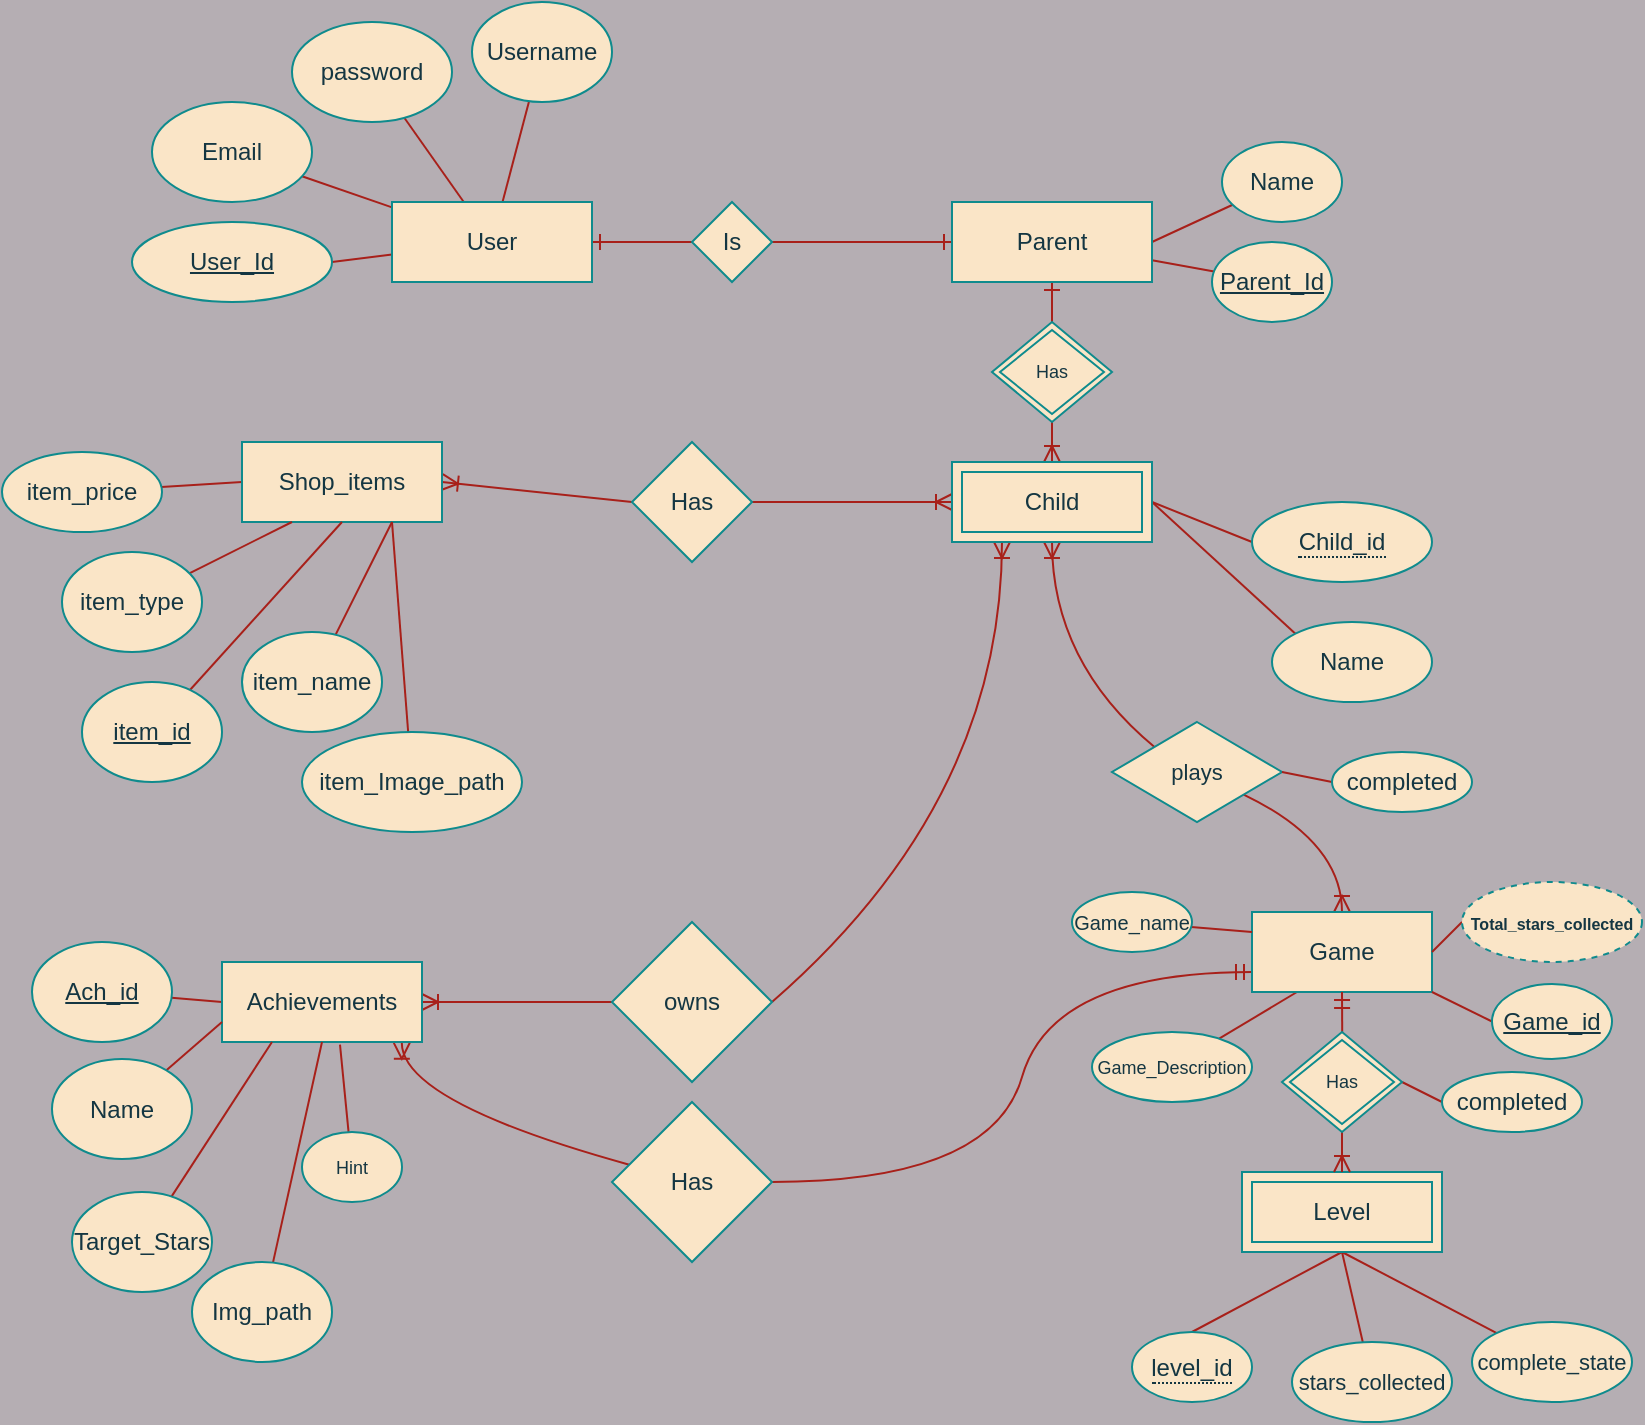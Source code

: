 <mxfile version="20.5.1" type="device"><diagram id="R2lEEEUBdFMjLlhIrx00" name="Page-1"><mxGraphModel dx="1421" dy="786" grid="1" gridSize="10" guides="1" tooltips="1" connect="1" arrows="1" fold="1" page="1" pageScale="1" pageWidth="850" pageHeight="1100" background="#B5AEB3" math="0" shadow="0" extFonts="Permanent Marker^https://fonts.googleapis.com/css?family=Permanent+Marker"><root><mxCell id="0"/><mxCell id="1" parent="0"/><mxCell id="LrDNY6gh-SelrB8s0ldX-5" value="" style="rounded=0;orthogonalLoop=1;jettySize=auto;html=1;endArrow=none;endFill=0;labelBackgroundColor=#DAD2D8;strokeColor=#A8201A;fontColor=#143642;curved=1;" edge="1" parent="1" source="LrDNY6gh-SelrB8s0ldX-3" target="LrDNY6gh-SelrB8s0ldX-4"><mxGeometry relative="1" as="geometry"/></mxCell><mxCell id="LrDNY6gh-SelrB8s0ldX-8" value="" style="rounded=0;orthogonalLoop=1;jettySize=auto;html=1;endArrow=none;endFill=0;labelBackgroundColor=#DAD2D8;strokeColor=#A8201A;fontColor=#143642;curved=1;" edge="1" parent="1" source="LrDNY6gh-SelrB8s0ldX-3" target="LrDNY6gh-SelrB8s0ldX-6"><mxGeometry relative="1" as="geometry"/></mxCell><mxCell id="LrDNY6gh-SelrB8s0ldX-10" value="" style="rounded=0;orthogonalLoop=1;jettySize=auto;html=1;endArrow=none;endFill=0;labelBackgroundColor=#DAD2D8;strokeColor=#A8201A;fontColor=#143642;curved=1;" edge="1" parent="1" source="LrDNY6gh-SelrB8s0ldX-3" target="LrDNY6gh-SelrB8s0ldX-9"><mxGeometry relative="1" as="geometry"/></mxCell><mxCell id="LrDNY6gh-SelrB8s0ldX-12" value="" style="rounded=0;orthogonalLoop=1;jettySize=auto;html=1;exitX=1;exitY=0.5;exitDx=0;exitDy=0;endArrow=none;endFill=0;labelBackgroundColor=#DAD2D8;strokeColor=#A8201A;fontColor=#143642;curved=1;" edge="1" parent="1" source="LrDNY6gh-SelrB8s0ldX-15" target="LrDNY6gh-SelrB8s0ldX-11"><mxGeometry relative="1" as="geometry"/></mxCell><mxCell id="LrDNY6gh-SelrB8s0ldX-19" style="edgeStyle=none;rounded=0;orthogonalLoop=1;jettySize=auto;html=1;entryX=1;entryY=0.5;entryDx=0;entryDy=0;endArrow=none;endFill=0;labelBackgroundColor=#DAD2D8;strokeColor=#A8201A;fontColor=#143642;curved=1;" edge="1" parent="1" source="LrDNY6gh-SelrB8s0ldX-3" target="LrDNY6gh-SelrB8s0ldX-16"><mxGeometry relative="1" as="geometry"/></mxCell><mxCell id="LrDNY6gh-SelrB8s0ldX-98" style="edgeStyle=none;rounded=0;orthogonalLoop=1;jettySize=auto;html=1;exitX=1;exitY=0.5;exitDx=0;exitDy=0;entryX=0;entryY=0.5;entryDx=0;entryDy=0;fontSize=11;startArrow=ERone;startFill=0;endArrow=none;endFill=0;labelBackgroundColor=#DAD2D8;strokeColor=#A8201A;fontColor=#143642;curved=1;" edge="1" parent="1" source="LrDNY6gh-SelrB8s0ldX-3" target="LrDNY6gh-SelrB8s0ldX-95"><mxGeometry relative="1" as="geometry"/></mxCell><mxCell id="LrDNY6gh-SelrB8s0ldX-3" value="User" style="whiteSpace=wrap;html=1;align=center;rounded=0;fillColor=#FAE5C7;strokeColor=#0F8B8D;fontColor=#143642;" vertex="1" parent="1"><mxGeometry x="200" y="110" width="100" height="40" as="geometry"/></mxCell><mxCell id="LrDNY6gh-SelrB8s0ldX-4" value="Username" style="ellipse;whiteSpace=wrap;html=1;rounded=0;fillColor=#FAE5C7;strokeColor=#0F8B8D;fontColor=#143642;" vertex="1" parent="1"><mxGeometry x="240" y="10" width="70" height="50" as="geometry"/></mxCell><mxCell id="LrDNY6gh-SelrB8s0ldX-6" value="password" style="ellipse;whiteSpace=wrap;html=1;rounded=0;fillColor=#FAE5C7;strokeColor=#0F8B8D;fontColor=#143642;" vertex="1" parent="1"><mxGeometry x="150" y="20" width="80" height="50" as="geometry"/></mxCell><mxCell id="LrDNY6gh-SelrB8s0ldX-9" value="Email" style="ellipse;whiteSpace=wrap;html=1;rounded=0;fillColor=#FAE5C7;strokeColor=#0F8B8D;fontColor=#143642;" vertex="1" parent="1"><mxGeometry x="80" y="60" width="80" height="50" as="geometry"/></mxCell><mxCell id="LrDNY6gh-SelrB8s0ldX-11" value="Name" style="ellipse;whiteSpace=wrap;html=1;rounded=0;fillColor=#FAE5C7;strokeColor=#0F8B8D;fontColor=#143642;" vertex="1" parent="1"><mxGeometry x="615" y="80" width="60" height="40" as="geometry"/></mxCell><mxCell id="LrDNY6gh-SelrB8s0ldX-18" value="" style="edgeStyle=none;rounded=0;orthogonalLoop=1;jettySize=auto;html=1;endArrow=none;endFill=0;labelBackgroundColor=#DAD2D8;strokeColor=#A8201A;fontColor=#143642;curved=1;" edge="1" parent="1" source="LrDNY6gh-SelrB8s0ldX-15" target="LrDNY6gh-SelrB8s0ldX-20"><mxGeometry relative="1" as="geometry"><mxPoint x="650.0" y="130" as="targetPoint"/></mxGeometry></mxCell><mxCell id="LrDNY6gh-SelrB8s0ldX-96" value="" style="edgeStyle=none;rounded=0;orthogonalLoop=1;jettySize=auto;html=1;fontSize=11;startArrow=ERone;startFill=0;endArrow=none;endFill=0;labelBackgroundColor=#DAD2D8;strokeColor=#A8201A;fontColor=#143642;curved=1;" edge="1" parent="1" source="LrDNY6gh-SelrB8s0ldX-15" target="LrDNY6gh-SelrB8s0ldX-95"><mxGeometry relative="1" as="geometry"/></mxCell><mxCell id="LrDNY6gh-SelrB8s0ldX-100" value="" style="edgeStyle=none;rounded=0;orthogonalLoop=1;jettySize=auto;html=1;fontSize=11;startArrow=ERone;startFill=0;endArrow=none;endFill=0;entryX=0.5;entryY=0;entryDx=0;entryDy=0;labelBackgroundColor=#DAD2D8;strokeColor=#A8201A;fontColor=#143642;curved=1;" edge="1" parent="1" source="LrDNY6gh-SelrB8s0ldX-15" target="LrDNY6gh-SelrB8s0ldX-122"><mxGeometry relative="1" as="geometry"><mxPoint x="530" y="170.0" as="targetPoint"/></mxGeometry></mxCell><mxCell id="LrDNY6gh-SelrB8s0ldX-15" value="Parent" style="whiteSpace=wrap;html=1;align=center;rounded=0;fillColor=#FAE5C7;strokeColor=#0F8B8D;fontColor=#143642;" vertex="1" parent="1"><mxGeometry x="480" y="110" width="100" height="40" as="geometry"/></mxCell><mxCell id="LrDNY6gh-SelrB8s0ldX-16" value="User_Id" style="ellipse;whiteSpace=wrap;html=1;align=center;fontStyle=4;rounded=0;fillColor=#FAE5C7;strokeColor=#0F8B8D;fontColor=#143642;" vertex="1" parent="1"><mxGeometry x="70" y="120" width="100" height="40" as="geometry"/></mxCell><mxCell id="LrDNY6gh-SelrB8s0ldX-20" value="Parent_Id" style="ellipse;whiteSpace=wrap;html=1;align=center;fontStyle=4;rounded=0;fillColor=#FAE5C7;strokeColor=#0F8B8D;fontColor=#143642;" vertex="1" parent="1"><mxGeometry x="610" y="130" width="60" height="40" as="geometry"/></mxCell><mxCell id="LrDNY6gh-SelrB8s0ldX-24" style="edgeStyle=none;rounded=0;orthogonalLoop=1;jettySize=auto;html=1;exitX=1;exitY=0.5;exitDx=0;exitDy=0;entryX=0;entryY=0.5;entryDx=0;entryDy=0;endArrow=none;endFill=0;labelBackgroundColor=#DAD2D8;strokeColor=#A8201A;fontColor=#143642;curved=1;" edge="1" parent="1" source="LrDNY6gh-SelrB8s0ldX-21" target="LrDNY6gh-SelrB8s0ldX-25"><mxGeometry relative="1" as="geometry"><mxPoint x="620.0" y="280" as="targetPoint"/></mxGeometry></mxCell><mxCell id="LrDNY6gh-SelrB8s0ldX-28" style="edgeStyle=none;rounded=0;orthogonalLoop=1;jettySize=auto;html=1;exitX=1;exitY=0.5;exitDx=0;exitDy=0;entryX=0;entryY=0;entryDx=0;entryDy=0;endArrow=none;endFill=0;labelBackgroundColor=#DAD2D8;strokeColor=#A8201A;fontColor=#143642;curved=1;" edge="1" parent="1" source="LrDNY6gh-SelrB8s0ldX-21" target="LrDNY6gh-SelrB8s0ldX-26"><mxGeometry relative="1" as="geometry"/></mxCell><mxCell id="LrDNY6gh-SelrB8s0ldX-94" style="edgeStyle=none;rounded=0;orthogonalLoop=1;jettySize=auto;html=1;exitX=0.5;exitY=1;exitDx=0;exitDy=0;fontSize=11;startArrow=ERoneToMany;startFill=0;endArrow=none;endFill=0;entryX=0;entryY=0;entryDx=0;entryDy=0;labelBackgroundColor=#DAD2D8;strokeColor=#A8201A;fontColor=#143642;curved=1;" edge="1" parent="1" source="LrDNY6gh-SelrB8s0ldX-21" target="LrDNY6gh-SelrB8s0ldX-89"><mxGeometry relative="1" as="geometry"><mxPoint x="560" y="380" as="targetPoint"/><Array as="points"><mxPoint x="530" y="340"/></Array></mxGeometry></mxCell><mxCell id="LrDNY6gh-SelrB8s0ldX-102" style="edgeStyle=none;rounded=0;orthogonalLoop=1;jettySize=auto;html=1;exitX=0.5;exitY=0;exitDx=0;exitDy=0;entryX=0.5;entryY=1;entryDx=0;entryDy=0;fontSize=11;startArrow=ERoneToMany;startFill=0;endArrow=none;endFill=0;labelBackgroundColor=#DAD2D8;strokeColor=#A8201A;fontColor=#143642;curved=1;" edge="1" parent="1" source="LrDNY6gh-SelrB8s0ldX-21" target="LrDNY6gh-SelrB8s0ldX-122"><mxGeometry relative="1" as="geometry"><mxPoint x="530" y="220.0" as="targetPoint"/></mxGeometry></mxCell><mxCell id="LrDNY6gh-SelrB8s0ldX-106" style="edgeStyle=none;rounded=0;orthogonalLoop=1;jettySize=auto;html=1;entryX=1;entryY=0.5;entryDx=0;entryDy=0;fontSize=11;startArrow=ERoneToMany;startFill=0;endArrow=none;endFill=0;exitX=0.25;exitY=1;exitDx=0;exitDy=0;labelBackgroundColor=#DAD2D8;strokeColor=#A8201A;fontColor=#143642;curved=1;" edge="1" parent="1" source="LrDNY6gh-SelrB8s0ldX-21" target="LrDNY6gh-SelrB8s0ldX-104"><mxGeometry relative="1" as="geometry"><Array as="points"><mxPoint x="505" y="410"/></Array></mxGeometry></mxCell><mxCell id="LrDNY6gh-SelrB8s0ldX-118" value="" style="edgeStyle=none;rounded=0;orthogonalLoop=1;jettySize=auto;html=1;fontSize=9;startArrow=ERoneToMany;startFill=0;endArrow=none;endFill=0;labelBackgroundColor=#DAD2D8;strokeColor=#A8201A;fontColor=#143642;curved=1;" edge="1" parent="1" source="LrDNY6gh-SelrB8s0ldX-21" target="LrDNY6gh-SelrB8s0ldX-117"><mxGeometry relative="1" as="geometry"/></mxCell><mxCell id="LrDNY6gh-SelrB8s0ldX-21" value="Child" style="shape=ext;margin=3;double=1;whiteSpace=wrap;html=1;align=center;rounded=0;fillColor=#FAE5C7;strokeColor=#0F8B8D;fontColor=#143642;" vertex="1" parent="1"><mxGeometry x="480" y="240" width="100" height="40" as="geometry"/></mxCell><mxCell id="LrDNY6gh-SelrB8s0ldX-25" value="&lt;span style=&quot;border-bottom: 1px dotted&quot;&gt;Child_id&lt;/span&gt;" style="ellipse;whiteSpace=wrap;html=1;align=center;rounded=0;fillColor=#FAE5C7;strokeColor=#0F8B8D;fontColor=#143642;" vertex="1" parent="1"><mxGeometry x="630" y="260" width="90" height="40" as="geometry"/></mxCell><mxCell id="LrDNY6gh-SelrB8s0ldX-26" value="Name" style="ellipse;whiteSpace=wrap;html=1;rounded=0;fillColor=#FAE5C7;strokeColor=#0F8B8D;fontColor=#143642;" vertex="1" parent="1"><mxGeometry x="640" y="320" width="80" height="40" as="geometry"/></mxCell><mxCell id="LrDNY6gh-SelrB8s0ldX-29" style="edgeStyle=none;rounded=0;orthogonalLoop=1;jettySize=auto;html=1;exitX=1;exitY=0.5;exitDx=0;exitDy=0;labelBackgroundColor=#DAD2D8;strokeColor=#A8201A;fontColor=#143642;curved=1;" edge="1" parent="1" source="LrDNY6gh-SelrB8s0ldX-25" target="LrDNY6gh-SelrB8s0ldX-25"><mxGeometry relative="1" as="geometry"/></mxCell><mxCell id="LrDNY6gh-SelrB8s0ldX-32" value="" style="edgeStyle=none;rounded=0;orthogonalLoop=1;jettySize=auto;html=1;endArrow=none;endFill=0;exitX=0;exitY=0.5;exitDx=0;exitDy=0;labelBackgroundColor=#DAD2D8;strokeColor=#A8201A;fontColor=#143642;curved=1;" edge="1" parent="1" source="LrDNY6gh-SelrB8s0ldX-30" target="LrDNY6gh-SelrB8s0ldX-31"><mxGeometry relative="1" as="geometry"/></mxCell><mxCell id="LrDNY6gh-SelrB8s0ldX-105" value="" style="edgeStyle=none;rounded=0;orthogonalLoop=1;jettySize=auto;html=1;fontSize=11;startArrow=ERoneToMany;startFill=0;endArrow=none;endFill=0;labelBackgroundColor=#DAD2D8;strokeColor=#A8201A;fontColor=#143642;curved=1;" edge="1" parent="1" source="LrDNY6gh-SelrB8s0ldX-30" target="LrDNY6gh-SelrB8s0ldX-104"><mxGeometry relative="1" as="geometry"/></mxCell><mxCell id="LrDNY6gh-SelrB8s0ldX-109" value="" style="edgeStyle=none;rounded=0;orthogonalLoop=1;jettySize=auto;html=1;fontSize=11;startArrow=ERoneToMany;startFill=0;endArrow=none;endFill=0;exitX=0.899;exitY=1.01;exitDx=0;exitDy=0;exitPerimeter=0;labelBackgroundColor=#DAD2D8;strokeColor=#A8201A;fontColor=#143642;curved=1;" edge="1" parent="1" source="LrDNY6gh-SelrB8s0ldX-30" target="LrDNY6gh-SelrB8s0ldX-108"><mxGeometry relative="1" as="geometry"><Array as="points"><mxPoint x="205" y="560"/></Array></mxGeometry></mxCell><mxCell id="LrDNY6gh-SelrB8s0ldX-30" value="Achievements" style="whiteSpace=wrap;html=1;align=center;flipH=0;flipV=0;rounded=0;fillColor=#FAE5C7;strokeColor=#0F8B8D;fontColor=#143642;" vertex="1" parent="1"><mxGeometry x="115" y="490" width="100" height="40" as="geometry"/></mxCell><mxCell id="LrDNY6gh-SelrB8s0ldX-31" value="Ach_id" style="ellipse;whiteSpace=wrap;html=1;fontStyle=4;flipH=0;flipV=0;rounded=0;fillColor=#FAE5C7;strokeColor=#0F8B8D;fontColor=#143642;" vertex="1" parent="1"><mxGeometry x="20" y="480" width="70" height="50" as="geometry"/></mxCell><mxCell id="LrDNY6gh-SelrB8s0ldX-33" value="" style="edgeStyle=none;rounded=0;orthogonalLoop=1;jettySize=auto;html=1;exitX=0;exitY=0.75;exitDx=0;exitDy=0;endArrow=none;endFill=0;labelBackgroundColor=#DAD2D8;strokeColor=#A8201A;fontColor=#143642;curved=1;" edge="1" parent="1" target="LrDNY6gh-SelrB8s0ldX-34" source="LrDNY6gh-SelrB8s0ldX-30"><mxGeometry relative="1" as="geometry"><mxPoint x="185" y="575.556" as="sourcePoint"/></mxGeometry></mxCell><mxCell id="LrDNY6gh-SelrB8s0ldX-34" value="Name" style="ellipse;whiteSpace=wrap;html=1;flipH=0;flipV=0;rounded=0;fillColor=#FAE5C7;strokeColor=#0F8B8D;fontColor=#143642;" vertex="1" parent="1"><mxGeometry x="30" y="538.5" width="70" height="50" as="geometry"/></mxCell><mxCell id="LrDNY6gh-SelrB8s0ldX-35" value="" style="edgeStyle=none;rounded=0;orthogonalLoop=1;jettySize=auto;html=1;exitX=0.59;exitY=1.033;exitDx=0;exitDy=0;exitPerimeter=0;endArrow=none;endFill=0;labelBackgroundColor=#DAD2D8;strokeColor=#A8201A;fontColor=#143642;curved=1;" edge="1" parent="1" target="LrDNY6gh-SelrB8s0ldX-36" source="LrDNY6gh-SelrB8s0ldX-30"><mxGeometry relative="1" as="geometry"><mxPoint x="94.24" y="540.872" as="sourcePoint"/></mxGeometry></mxCell><mxCell id="LrDNY6gh-SelrB8s0ldX-36" value="Hint" style="ellipse;whiteSpace=wrap;html=1;flipH=0;flipV=0;fontSize=9;rounded=0;fillColor=#FAE5C7;strokeColor=#0F8B8D;fontColor=#143642;" vertex="1" parent="1"><mxGeometry x="155" y="575" width="50" height="35" as="geometry"/></mxCell><mxCell id="LrDNY6gh-SelrB8s0ldX-37" value="" style="edgeStyle=none;rounded=0;orthogonalLoop=1;jettySize=auto;html=1;exitX=0.5;exitY=1;exitDx=0;exitDy=0;endArrow=none;endFill=0;labelBackgroundColor=#DAD2D8;strokeColor=#A8201A;fontColor=#143642;curved=1;" edge="1" parent="1" target="LrDNY6gh-SelrB8s0ldX-38" source="LrDNY6gh-SelrB8s0ldX-30"><mxGeometry relative="1" as="geometry"><mxPoint x="5" y="595.556" as="sourcePoint"/></mxGeometry></mxCell><mxCell id="LrDNY6gh-SelrB8s0ldX-38" value="Img_path" style="ellipse;whiteSpace=wrap;html=1;flipH=0;flipV=0;rounded=0;fillColor=#FAE5C7;strokeColor=#0F8B8D;fontColor=#143642;" vertex="1" parent="1"><mxGeometry x="100" y="640" width="70" height="50" as="geometry"/></mxCell><mxCell id="LrDNY6gh-SelrB8s0ldX-39" value="" style="edgeStyle=none;rounded=0;orthogonalLoop=1;jettySize=auto;html=1;exitX=0.25;exitY=1;exitDx=0;exitDy=0;endArrow=none;endFill=0;labelBackgroundColor=#DAD2D8;strokeColor=#A8201A;fontColor=#143642;curved=1;" edge="1" parent="1" target="LrDNY6gh-SelrB8s0ldX-40" source="LrDNY6gh-SelrB8s0ldX-30"><mxGeometry relative="1" as="geometry"><mxPoint x="-10" y="575.556" as="sourcePoint"/></mxGeometry></mxCell><mxCell id="LrDNY6gh-SelrB8s0ldX-40" value="Target_Stars" style="ellipse;whiteSpace=wrap;html=1;flipH=0;flipV=0;rounded=0;fillColor=#FAE5C7;strokeColor=#0F8B8D;fontColor=#143642;" vertex="1" parent="1"><mxGeometry x="40" y="605" width="70" height="50" as="geometry"/></mxCell><mxCell id="LrDNY6gh-SelrB8s0ldX-53" style="edgeStyle=none;rounded=0;orthogonalLoop=1;jettySize=auto;html=1;exitX=0;exitY=0.5;exitDx=0;exitDy=0;endArrow=none;endFill=0;labelBackgroundColor=#DAD2D8;strokeColor=#A8201A;fontColor=#143642;curved=1;" edge="1" parent="1" source="LrDNY6gh-SelrB8s0ldX-43" target="LrDNY6gh-SelrB8s0ldX-52"><mxGeometry relative="1" as="geometry"/></mxCell><mxCell id="LrDNY6gh-SelrB8s0ldX-119" style="edgeStyle=none;rounded=0;orthogonalLoop=1;jettySize=auto;html=1;exitX=1;exitY=0.5;exitDx=0;exitDy=0;entryX=0;entryY=0.5;entryDx=0;entryDy=0;fontSize=9;startArrow=ERoneToMany;startFill=0;endArrow=none;endFill=0;labelBackgroundColor=#DAD2D8;strokeColor=#A8201A;fontColor=#143642;curved=1;" edge="1" parent="1" source="LrDNY6gh-SelrB8s0ldX-43" target="LrDNY6gh-SelrB8s0ldX-117"><mxGeometry relative="1" as="geometry"/></mxCell><mxCell id="LrDNY6gh-SelrB8s0ldX-43" value="Shop_items" style="whiteSpace=wrap;html=1;align=center;rounded=0;fillColor=#FAE5C7;strokeColor=#0F8B8D;fontColor=#143642;" vertex="1" parent="1"><mxGeometry x="125" y="230" width="100" height="40" as="geometry"/></mxCell><mxCell id="LrDNY6gh-SelrB8s0ldX-44" value="" style="edgeStyle=none;rounded=0;orthogonalLoop=1;jettySize=auto;html=1;exitX=0.5;exitY=1;exitDx=0;exitDy=0;endArrow=none;endFill=0;labelBackgroundColor=#DAD2D8;strokeColor=#A8201A;fontColor=#143642;curved=1;" edge="1" parent="1" target="LrDNY6gh-SelrB8s0ldX-45" source="LrDNY6gh-SelrB8s0ldX-43"><mxGeometry relative="1" as="geometry"><mxPoint x="105" y="330.556" as="sourcePoint"/></mxGeometry></mxCell><mxCell id="LrDNY6gh-SelrB8s0ldX-45" value="&lt;u&gt;item_id&lt;/u&gt;" style="ellipse;whiteSpace=wrap;html=1;rounded=0;fillColor=#FAE5C7;strokeColor=#0F8B8D;fontColor=#143642;" vertex="1" parent="1"><mxGeometry x="45" y="350" width="70" height="50" as="geometry"/></mxCell><mxCell id="LrDNY6gh-SelrB8s0ldX-46" value="" style="edgeStyle=none;rounded=0;orthogonalLoop=1;jettySize=auto;html=1;exitX=0.25;exitY=1;exitDx=0;exitDy=0;endArrow=none;endFill=0;labelBackgroundColor=#DAD2D8;strokeColor=#A8201A;fontColor=#143642;curved=1;" edge="1" parent="1" target="LrDNY6gh-SelrB8s0ldX-47" source="LrDNY6gh-SelrB8s0ldX-43"><mxGeometry relative="1" as="geometry"><mxPoint x="125.0" y="270" as="sourcePoint"/></mxGeometry></mxCell><mxCell id="LrDNY6gh-SelrB8s0ldX-47" value="item_type" style="ellipse;whiteSpace=wrap;html=1;rounded=0;fillColor=#FAE5C7;strokeColor=#0F8B8D;fontColor=#143642;" vertex="1" parent="1"><mxGeometry x="35" y="285" width="70" height="50" as="geometry"/></mxCell><mxCell id="LrDNY6gh-SelrB8s0ldX-48" value="" style="edgeStyle=none;rounded=0;orthogonalLoop=1;jettySize=auto;html=1;exitX=0.75;exitY=1;exitDx=0;exitDy=0;endArrow=none;endFill=0;labelBackgroundColor=#DAD2D8;strokeColor=#A8201A;fontColor=#143642;curved=1;" edge="1" parent="1" target="LrDNY6gh-SelrB8s0ldX-49" source="LrDNY6gh-SelrB8s0ldX-43"><mxGeometry relative="1" as="geometry"><mxPoint x="215.0" y="270" as="sourcePoint"/></mxGeometry></mxCell><mxCell id="LrDNY6gh-SelrB8s0ldX-49" value="item_name" style="ellipse;whiteSpace=wrap;html=1;rounded=0;fillColor=#FAE5C7;strokeColor=#0F8B8D;fontColor=#143642;" vertex="1" parent="1"><mxGeometry x="125" y="325" width="70" height="50" as="geometry"/></mxCell><mxCell id="LrDNY6gh-SelrB8s0ldX-50" value="" style="edgeStyle=none;rounded=0;orthogonalLoop=1;jettySize=auto;html=1;exitX=0.75;exitY=1;exitDx=0;exitDy=0;endArrow=none;endFill=0;labelBackgroundColor=#DAD2D8;strokeColor=#A8201A;fontColor=#143642;curved=1;" edge="1" parent="1" target="LrDNY6gh-SelrB8s0ldX-51" source="LrDNY6gh-SelrB8s0ldX-43"><mxGeometry relative="1" as="geometry"><mxPoint x="225.0" y="270" as="sourcePoint"/></mxGeometry></mxCell><mxCell id="LrDNY6gh-SelrB8s0ldX-51" value="item_Image_path" style="ellipse;whiteSpace=wrap;html=1;rounded=0;fillColor=#FAE5C7;strokeColor=#0F8B8D;fontColor=#143642;" vertex="1" parent="1"><mxGeometry x="155" y="375" width="110" height="50" as="geometry"/></mxCell><mxCell id="LrDNY6gh-SelrB8s0ldX-52" value="item_price" style="ellipse;whiteSpace=wrap;html=1;rounded=0;fillColor=#FAE5C7;strokeColor=#0F8B8D;fontColor=#143642;" vertex="1" parent="1"><mxGeometry x="5" y="235" width="80" height="40" as="geometry"/></mxCell><mxCell id="LrDNY6gh-SelrB8s0ldX-82" style="edgeStyle=none;rounded=0;orthogonalLoop=1;jettySize=auto;html=1;exitX=0.25;exitY=1;exitDx=0;exitDy=0;endArrow=none;endFill=0;labelBackgroundColor=#DAD2D8;strokeColor=#A8201A;fontColor=#143642;curved=1;" edge="1" parent="1" source="LrDNY6gh-SelrB8s0ldX-54" target="LrDNY6gh-SelrB8s0ldX-81"><mxGeometry relative="1" as="geometry"/></mxCell><mxCell id="LrDNY6gh-SelrB8s0ldX-93" value="" style="edgeStyle=none;rounded=0;orthogonalLoop=1;jettySize=auto;html=1;fontSize=11;startArrow=ERoneToMany;startFill=0;endArrow=none;endFill=0;labelBackgroundColor=#DAD2D8;strokeColor=#A8201A;fontColor=#143642;curved=1;" edge="1" parent="1" source="LrDNY6gh-SelrB8s0ldX-54" target="LrDNY6gh-SelrB8s0ldX-89"><mxGeometry relative="1" as="geometry"><Array as="points"><mxPoint x="675" y="430"/></Array></mxGeometry></mxCell><mxCell id="LrDNY6gh-SelrB8s0ldX-113" style="edgeStyle=none;rounded=0;orthogonalLoop=1;jettySize=auto;html=1;exitX=0;exitY=0.75;exitDx=0;exitDy=0;entryX=1;entryY=0.5;entryDx=0;entryDy=0;fontSize=9;startArrow=ERmandOne;startFill=0;endArrow=none;endFill=0;labelBackgroundColor=#DAD2D8;strokeColor=#A8201A;fontColor=#143642;curved=1;" edge="1" parent="1" source="LrDNY6gh-SelrB8s0ldX-54" target="LrDNY6gh-SelrB8s0ldX-108"><mxGeometry relative="1" as="geometry"><Array as="points"><mxPoint x="530" y="495"/><mxPoint x="500" y="600"/></Array></mxGeometry></mxCell><mxCell id="LrDNY6gh-SelrB8s0ldX-54" value="Game" style="whiteSpace=wrap;html=1;align=center;rounded=0;fillColor=#FAE5C7;strokeColor=#0F8B8D;fontColor=#143642;" vertex="1" parent="1"><mxGeometry x="630" y="465" width="90" height="40" as="geometry"/></mxCell><mxCell id="LrDNY6gh-SelrB8s0ldX-60" style="edgeStyle=none;rounded=0;orthogonalLoop=1;jettySize=auto;html=1;exitX=0.5;exitY=1;exitDx=0;exitDy=0;entryX=0.5;entryY=0;entryDx=0;entryDy=0;endArrow=none;endFill=0;labelBackgroundColor=#DAD2D8;strokeColor=#A8201A;fontColor=#143642;curved=1;" edge="1" parent="1" source="LrDNY6gh-SelrB8s0ldX-56" target="LrDNY6gh-SelrB8s0ldX-59"><mxGeometry relative="1" as="geometry"/></mxCell><mxCell id="LrDNY6gh-SelrB8s0ldX-62" style="edgeStyle=none;rounded=0;orthogonalLoop=1;jettySize=auto;html=1;exitX=0.5;exitY=1;exitDx=0;exitDy=0;endArrow=none;endFill=0;labelBackgroundColor=#DAD2D8;strokeColor=#A8201A;fontColor=#143642;curved=1;" edge="1" parent="1" source="LrDNY6gh-SelrB8s0ldX-56" target="LrDNY6gh-SelrB8s0ldX-61"><mxGeometry relative="1" as="geometry"/></mxCell><mxCell id="LrDNY6gh-SelrB8s0ldX-73" style="edgeStyle=none;rounded=0;orthogonalLoop=1;jettySize=auto;html=1;exitX=0.5;exitY=1;exitDx=0;exitDy=0;endArrow=none;endFill=0;labelBackgroundColor=#DAD2D8;strokeColor=#A8201A;fontColor=#143642;curved=1;" edge="1" parent="1" source="LrDNY6gh-SelrB8s0ldX-56" target="LrDNY6gh-SelrB8s0ldX-64"><mxGeometry relative="1" as="geometry"/></mxCell><mxCell id="LrDNY6gh-SelrB8s0ldX-56" value="Level" style="shape=ext;margin=3;double=1;whiteSpace=wrap;html=1;align=center;rounded=0;fillColor=#FAE5C7;strokeColor=#0F8B8D;fontColor=#143642;" vertex="1" parent="1"><mxGeometry x="625" y="595" width="100" height="40" as="geometry"/></mxCell><mxCell id="LrDNY6gh-SelrB8s0ldX-59" value="&lt;span style=&quot;border-bottom: 1px dotted&quot;&gt;level_id&lt;/span&gt;" style="ellipse;whiteSpace=wrap;html=1;align=center;rounded=0;fillColor=#FAE5C7;strokeColor=#0F8B8D;fontColor=#143642;" vertex="1" parent="1"><mxGeometry x="570" y="675" width="60" height="35" as="geometry"/></mxCell><mxCell id="LrDNY6gh-SelrB8s0ldX-61" value="&lt;font style=&quot;font-size: 11px;&quot;&gt;stars_collected&lt;/font&gt;" style="ellipse;whiteSpace=wrap;html=1;align=center;rounded=0;fillColor=#FAE5C7;strokeColor=#0F8B8D;fontColor=#143642;" vertex="1" parent="1"><mxGeometry x="650" y="680" width="80" height="40" as="geometry"/></mxCell><mxCell id="LrDNY6gh-SelrB8s0ldX-64" value="&lt;font style=&quot;font-size: 11px;&quot;&gt;complete_state&lt;/font&gt;" style="ellipse;whiteSpace=wrap;html=1;align=center;rounded=0;fillColor=#FAE5C7;strokeColor=#0F8B8D;fontColor=#143642;" vertex="1" parent="1"><mxGeometry x="740" y="670" width="80" height="40" as="geometry"/></mxCell><mxCell id="LrDNY6gh-SelrB8s0ldX-88" style="edgeStyle=none;rounded=0;orthogonalLoop=1;jettySize=auto;html=1;exitX=0;exitY=0.5;exitDx=0;exitDy=0;entryX=1;entryY=0.5;entryDx=0;entryDy=0;fontSize=11;endArrow=none;endFill=0;labelBackgroundColor=#DAD2D8;strokeColor=#A8201A;fontColor=#143642;curved=1;" edge="1" parent="1" source="LrDNY6gh-SelrB8s0ldX-70" target="LrDNY6gh-SelrB8s0ldX-123"><mxGeometry relative="1" as="geometry"><mxPoint x="710" y="550" as="targetPoint"/></mxGeometry></mxCell><mxCell id="LrDNY6gh-SelrB8s0ldX-70" value="completed" style="ellipse;whiteSpace=wrap;html=1;align=center;rounded=0;fillColor=#FAE5C7;strokeColor=#0F8B8D;fontColor=#143642;" vertex="1" parent="1"><mxGeometry x="725" y="545" width="70" height="30" as="geometry"/></mxCell><mxCell id="LrDNY6gh-SelrB8s0ldX-85" style="edgeStyle=none;rounded=0;orthogonalLoop=1;jettySize=auto;html=1;exitX=0;exitY=0.5;exitDx=0;exitDy=0;entryX=1;entryY=1;entryDx=0;entryDy=0;endArrow=none;endFill=0;labelBackgroundColor=#DAD2D8;strokeColor=#A8201A;fontColor=#143642;curved=1;" edge="1" parent="1" source="LrDNY6gh-SelrB8s0ldX-74" target="LrDNY6gh-SelrB8s0ldX-54"><mxGeometry relative="1" as="geometry"/></mxCell><mxCell id="LrDNY6gh-SelrB8s0ldX-74" value="Game_id" style="ellipse;whiteSpace=wrap;html=1;align=center;fontStyle=4;rounded=0;fillColor=#FAE5C7;strokeColor=#0F8B8D;fontColor=#143642;" vertex="1" parent="1"><mxGeometry x="750" y="501" width="60" height="37.5" as="geometry"/></mxCell><mxCell id="LrDNY6gh-SelrB8s0ldX-84" style="edgeStyle=none;rounded=0;orthogonalLoop=1;jettySize=auto;html=1;exitX=0;exitY=0.5;exitDx=0;exitDy=0;endArrow=none;endFill=0;entryX=1;entryY=0.5;entryDx=0;entryDy=0;labelBackgroundColor=#DAD2D8;strokeColor=#A8201A;fontColor=#143642;curved=1;" edge="1" parent="1" source="LrDNY6gh-SelrB8s0ldX-78" target="LrDNY6gh-SelrB8s0ldX-54"><mxGeometry relative="1" as="geometry"><mxPoint x="630.0" y="470" as="targetPoint"/></mxGeometry></mxCell><mxCell id="LrDNY6gh-SelrB8s0ldX-78" value="&lt;font size=&quot;1&quot; style=&quot;&quot;&gt;&lt;b style=&quot;font-size: 8px;&quot;&gt;Total_stars_collected&lt;/b&gt;&lt;/font&gt;" style="ellipse;whiteSpace=wrap;html=1;align=center;dashed=1;rounded=0;fillColor=#FAE5C7;strokeColor=#0F8B8D;fontColor=#143642;" vertex="1" parent="1"><mxGeometry x="735" y="450" width="90" height="40" as="geometry"/></mxCell><mxCell id="LrDNY6gh-SelrB8s0ldX-80" style="edgeStyle=none;rounded=0;orthogonalLoop=1;jettySize=auto;html=1;entryX=0;entryY=0.25;entryDx=0;entryDy=0;endArrow=none;endFill=0;labelBackgroundColor=#DAD2D8;strokeColor=#A8201A;fontColor=#143642;curved=1;" edge="1" parent="1" source="LrDNY6gh-SelrB8s0ldX-79" target="LrDNY6gh-SelrB8s0ldX-54"><mxGeometry relative="1" as="geometry"/></mxCell><mxCell id="LrDNY6gh-SelrB8s0ldX-79" value="&lt;font style=&quot;font-size: 10px;&quot;&gt;Game_name&lt;/font&gt;" style="ellipse;whiteSpace=wrap;html=1;align=center;rounded=0;fillColor=#FAE5C7;strokeColor=#0F8B8D;fontColor=#143642;" vertex="1" parent="1"><mxGeometry x="540" y="455" width="60" height="30" as="geometry"/></mxCell><mxCell id="LrDNY6gh-SelrB8s0ldX-81" value="&lt;font style=&quot;font-size: 9px;&quot;&gt;Game_Description&lt;/font&gt;" style="ellipse;whiteSpace=wrap;html=1;align=center;fontSize=9;rounded=0;fillColor=#FAE5C7;strokeColor=#0F8B8D;fontColor=#143642;" vertex="1" parent="1"><mxGeometry x="550" y="525" width="80" height="35" as="geometry"/></mxCell><mxCell id="LrDNY6gh-SelrB8s0ldX-86" value="" style="fontSize=12;html=1;endArrow=ERoneToMany;rounded=0;entryX=0.5;entryY=0;entryDx=0;entryDy=0;labelBackgroundColor=#DAD2D8;strokeColor=#A8201A;fontColor=#143642;curved=1;" edge="1" parent="1" source="LrDNY6gh-SelrB8s0ldX-123" target="LrDNY6gh-SelrB8s0ldX-56"><mxGeometry width="100" height="100" relative="1" as="geometry"><mxPoint x="675" y="575" as="sourcePoint"/><mxPoint x="720" y="490" as="targetPoint"/></mxGeometry></mxCell><mxCell id="LrDNY6gh-SelrB8s0ldX-87" value="" style="fontSize=12;html=1;endArrow=ERmandOne;rounded=0;entryX=0.5;entryY=1;entryDx=0;entryDy=0;exitX=0.502;exitY=0.04;exitDx=0;exitDy=0;exitPerimeter=0;labelBackgroundColor=#DAD2D8;strokeColor=#A8201A;fontColor=#143642;curved=1;" edge="1" parent="1" source="LrDNY6gh-SelrB8s0ldX-123" target="LrDNY6gh-SelrB8s0ldX-54"><mxGeometry width="100" height="100" relative="1" as="geometry"><mxPoint x="675" y="525" as="sourcePoint"/><mxPoint x="720" y="490" as="targetPoint"/></mxGeometry></mxCell><mxCell id="LrDNY6gh-SelrB8s0ldX-89" value="plays" style="shape=rhombus;perimeter=rhombusPerimeter;whiteSpace=wrap;html=1;align=center;fontSize=11;rounded=0;fillColor=#FAE5C7;strokeColor=#0F8B8D;fontColor=#143642;" vertex="1" parent="1"><mxGeometry x="560" y="370" width="85" height="50" as="geometry"/></mxCell><mxCell id="LrDNY6gh-SelrB8s0ldX-95" value="Is" style="rhombus;whiteSpace=wrap;html=1;rounded=0;fillColor=#FAE5C7;strokeColor=#0F8B8D;fontColor=#143642;" vertex="1" parent="1"><mxGeometry x="350" y="110" width="40" height="40" as="geometry"/></mxCell><mxCell id="LrDNY6gh-SelrB8s0ldX-104" value="owns" style="rhombus;whiteSpace=wrap;html=1;rounded=0;fillColor=#FAE5C7;strokeColor=#0F8B8D;fontColor=#143642;" vertex="1" parent="1"><mxGeometry x="310" y="470" width="80" height="80" as="geometry"/></mxCell><mxCell id="LrDNY6gh-SelrB8s0ldX-108" value="Has" style="rhombus;whiteSpace=wrap;html=1;rounded=0;fillColor=#FAE5C7;strokeColor=#0F8B8D;fontColor=#143642;" vertex="1" parent="1"><mxGeometry x="310" y="560" width="80" height="80" as="geometry"/></mxCell><mxCell id="LrDNY6gh-SelrB8s0ldX-117" value="Has" style="rhombus;whiteSpace=wrap;html=1;rounded=0;fillColor=#FAE5C7;strokeColor=#0F8B8D;fontColor=#143642;" vertex="1" parent="1"><mxGeometry x="320" y="230" width="60" height="60" as="geometry"/></mxCell><mxCell id="LrDNY6gh-SelrB8s0ldX-120" style="edgeStyle=none;rounded=0;orthogonalLoop=1;jettySize=auto;html=1;exitX=0;exitY=0.5;exitDx=0;exitDy=0;entryX=1;entryY=0.5;entryDx=0;entryDy=0;fontSize=11;endArrow=none;endFill=0;labelBackgroundColor=#DAD2D8;strokeColor=#A8201A;fontColor=#143642;curved=1;" edge="1" parent="1" source="LrDNY6gh-SelrB8s0ldX-121"><mxGeometry relative="1" as="geometry"><mxPoint x="645" y="395" as="targetPoint"/></mxGeometry></mxCell><mxCell id="LrDNY6gh-SelrB8s0ldX-121" value="completed" style="ellipse;whiteSpace=wrap;html=1;align=center;rounded=0;fillColor=#FAE5C7;strokeColor=#0F8B8D;fontColor=#143642;" vertex="1" parent="1"><mxGeometry x="670" y="385" width="70" height="30" as="geometry"/></mxCell><mxCell id="LrDNY6gh-SelrB8s0ldX-122" value="Has" style="shape=rhombus;double=1;perimeter=rhombusPerimeter;whiteSpace=wrap;html=1;align=center;fontSize=9;fillColor=#FAE5C7;strokeColor=#0F8B8D;fontColor=#143642;rounded=0;" vertex="1" parent="1"><mxGeometry x="500" y="170" width="60" height="50" as="geometry"/></mxCell><mxCell id="LrDNY6gh-SelrB8s0ldX-123" value="Has" style="shape=rhombus;double=1;perimeter=rhombusPerimeter;whiteSpace=wrap;html=1;align=center;fontSize=9;fillColor=#FAE5C7;strokeColor=#0F8B8D;fontColor=#143642;rounded=0;" vertex="1" parent="1"><mxGeometry x="645" y="525" width="60" height="50" as="geometry"/></mxCell></root></mxGraphModel></diagram></mxfile>